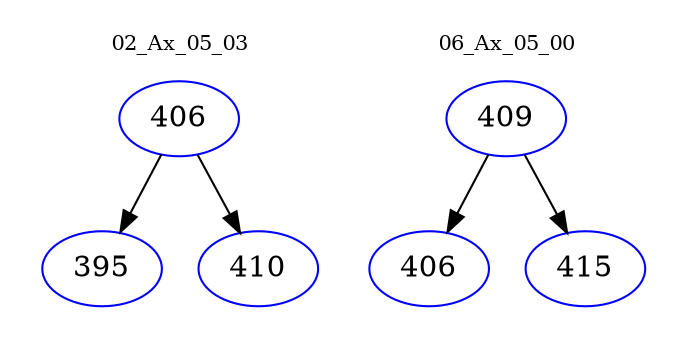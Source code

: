 digraph{
subgraph cluster_0 {
color = white
label = "02_Ax_05_03";
fontsize=10;
T0_406 [label="406", color="blue"]
T0_406 -> T0_395 [color="black"]
T0_395 [label="395", color="blue"]
T0_406 -> T0_410 [color="black"]
T0_410 [label="410", color="blue"]
}
subgraph cluster_1 {
color = white
label = "06_Ax_05_00";
fontsize=10;
T1_409 [label="409", color="blue"]
T1_409 -> T1_406 [color="black"]
T1_406 [label="406", color="blue"]
T1_409 -> T1_415 [color="black"]
T1_415 [label="415", color="blue"]
}
}
